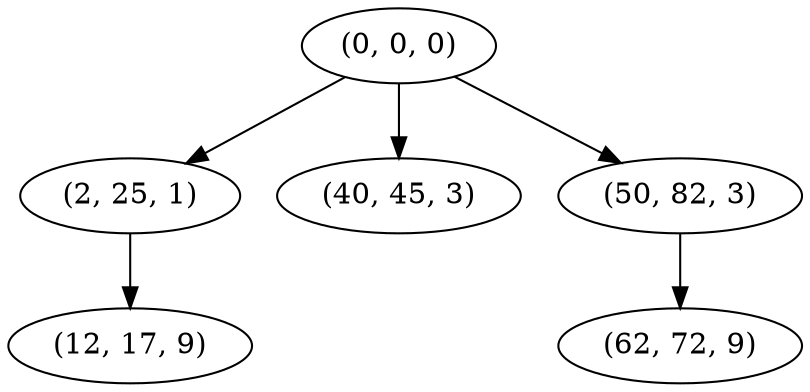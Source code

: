digraph tree {
    "(0, 0, 0)";
    "(2, 25, 1)";
    "(12, 17, 9)";
    "(40, 45, 3)";
    "(50, 82, 3)";
    "(62, 72, 9)";
    "(0, 0, 0)" -> "(2, 25, 1)";
    "(0, 0, 0)" -> "(40, 45, 3)";
    "(0, 0, 0)" -> "(50, 82, 3)";
    "(2, 25, 1)" -> "(12, 17, 9)";
    "(50, 82, 3)" -> "(62, 72, 9)";
}
